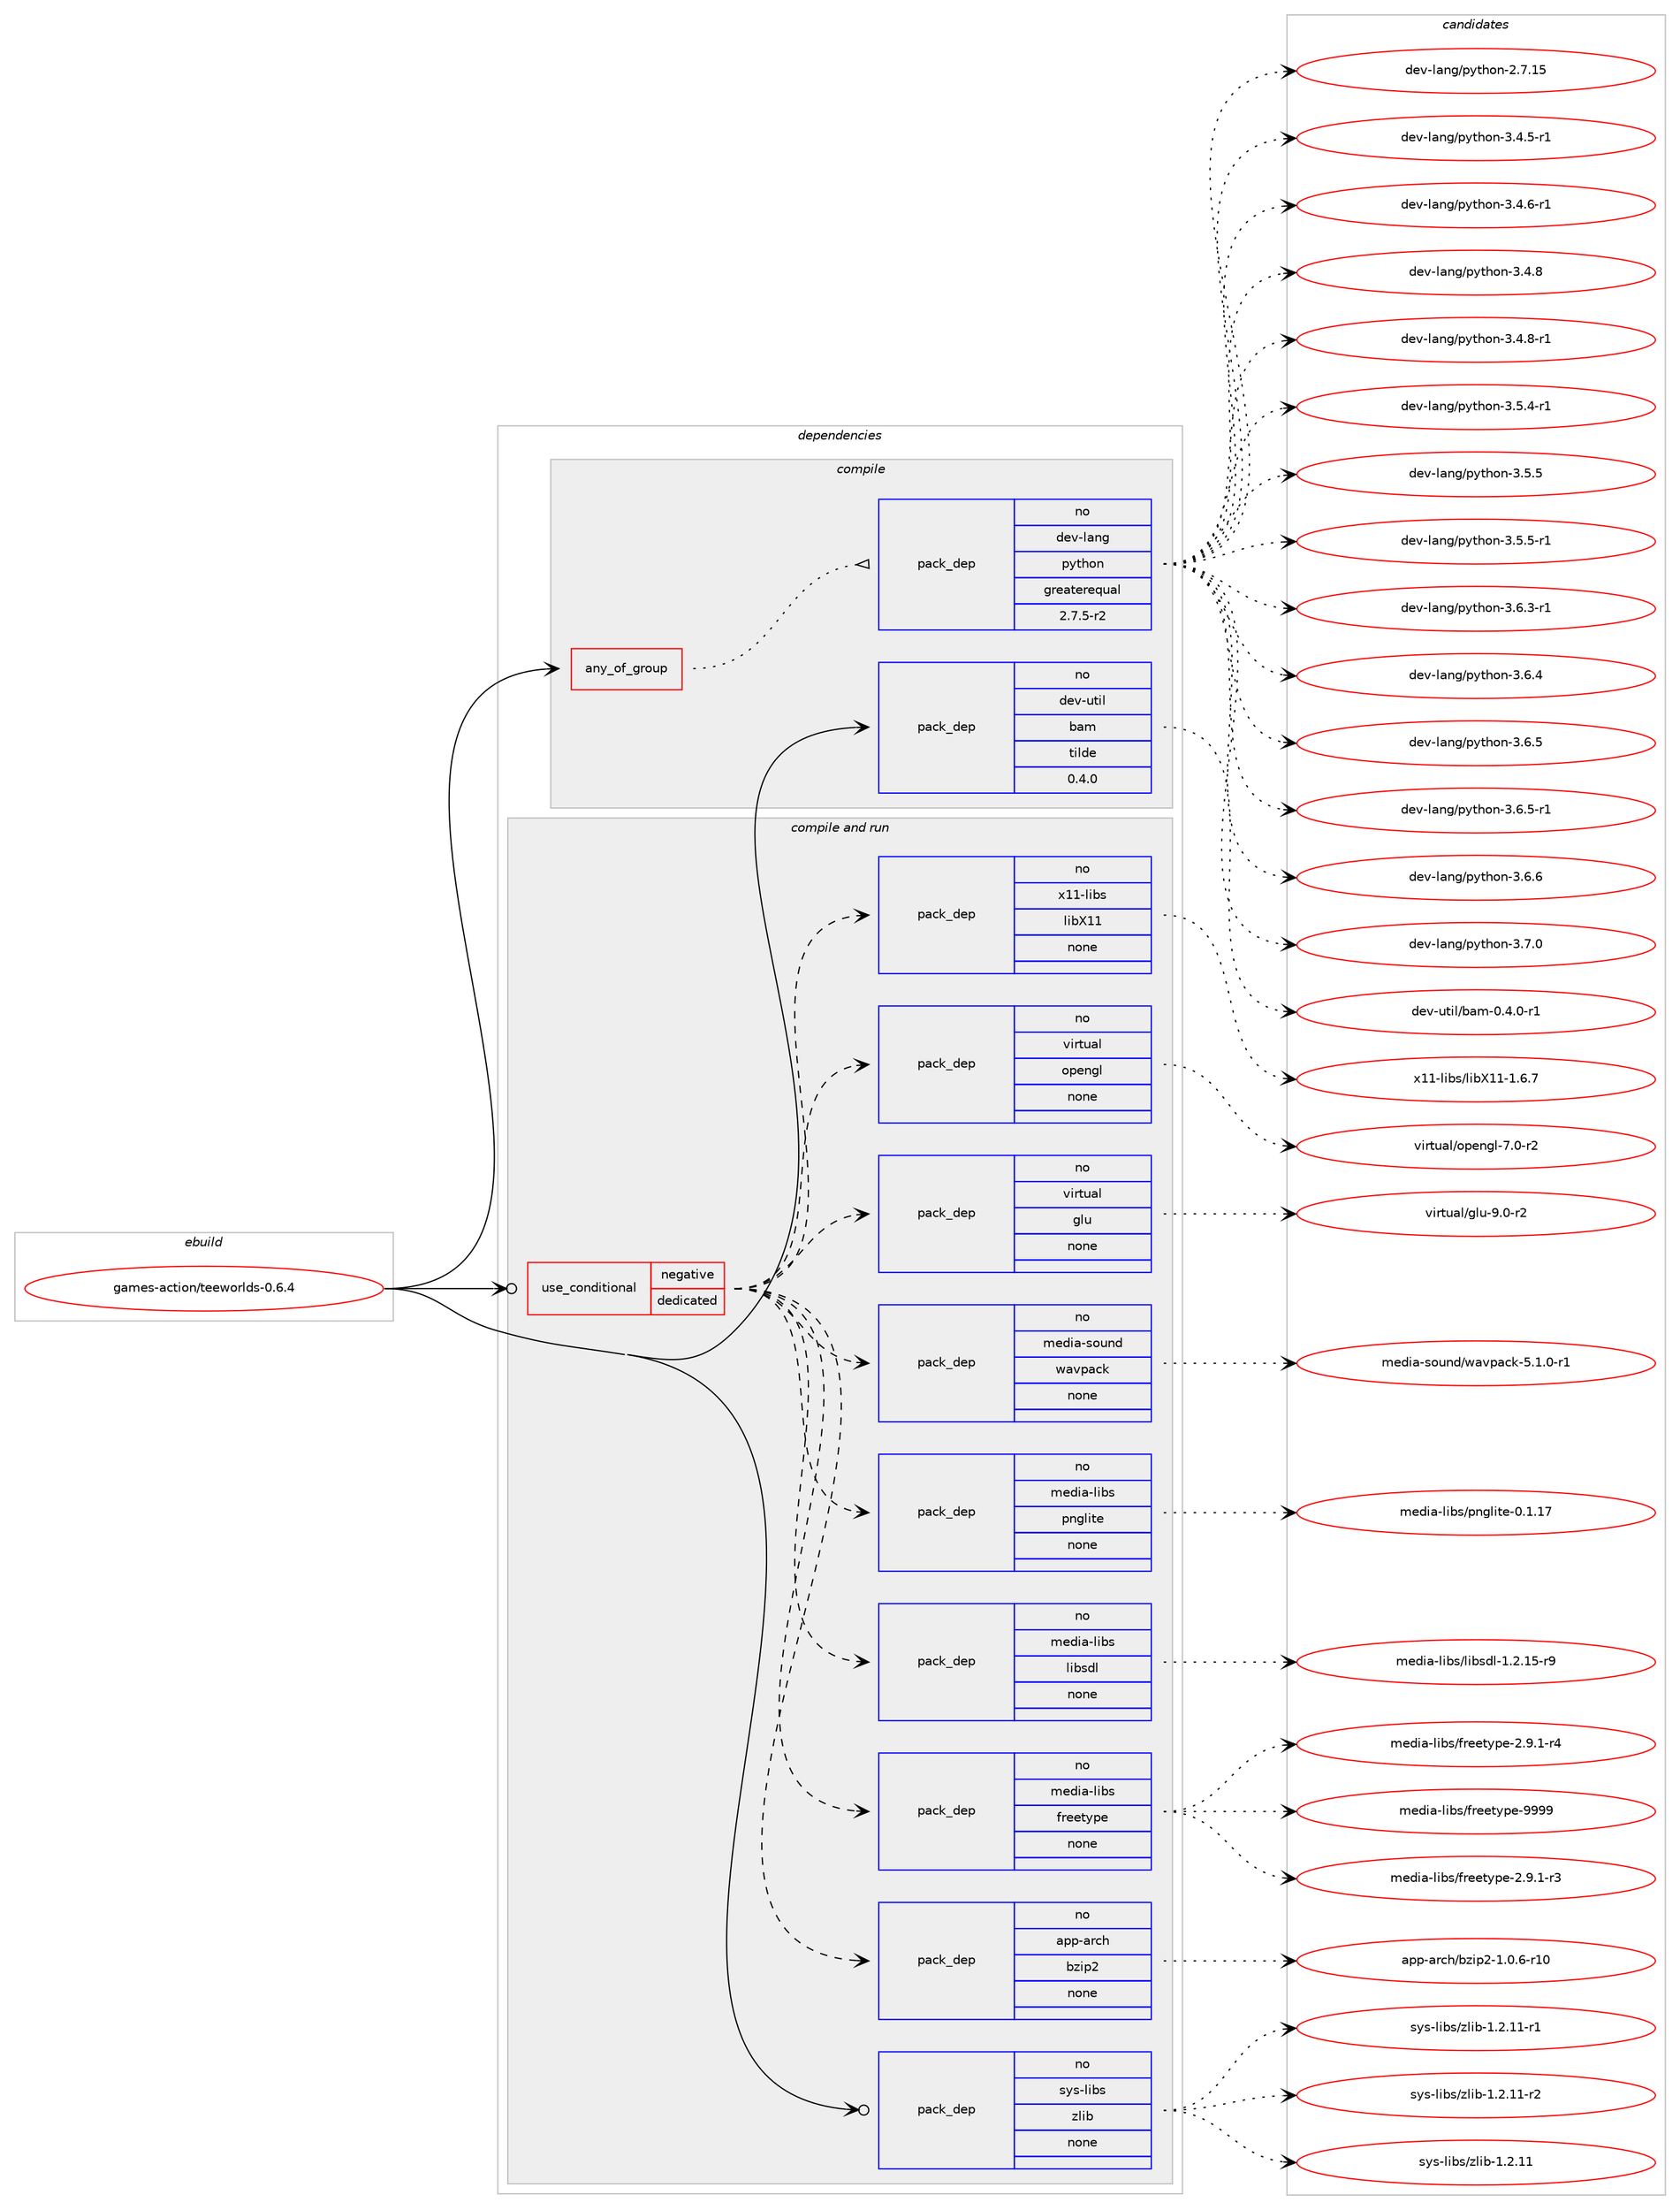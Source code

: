 digraph prolog {

# *************
# Graph options
# *************

newrank=true;
concentrate=true;
compound=true;
graph [rankdir=LR,fontname=Helvetica,fontsize=10,ranksep=1.5];#, ranksep=2.5, nodesep=0.2];
edge  [arrowhead=vee];
node  [fontname=Helvetica,fontsize=10];

# **********
# The ebuild
# **********

subgraph cluster_leftcol {
color=gray;
rank=same;
label=<<i>ebuild</i>>;
id [label="games-action/teeworlds-0.6.4", color=red, width=4, href="../games-action/teeworlds-0.6.4.svg"];
}

# ****************
# The dependencies
# ****************

subgraph cluster_midcol {
color=gray;
label=<<i>dependencies</i>>;
subgraph cluster_compile {
fillcolor="#eeeeee";
style=filled;
label=<<i>compile</i>>;
subgraph any67 {
dependency1628 [label=<<TABLE BORDER="0" CELLBORDER="1" CELLSPACING="0" CELLPADDING="4"><TR><TD CELLPADDING="10">any_of_group</TD></TR></TABLE>>, shape=none, color=red];subgraph pack1394 {
dependency1629 [label=<<TABLE BORDER="0" CELLBORDER="1" CELLSPACING="0" CELLPADDING="4" WIDTH="220"><TR><TD ROWSPAN="6" CELLPADDING="30">pack_dep</TD></TR><TR><TD WIDTH="110">no</TD></TR><TR><TD>dev-lang</TD></TR><TR><TD>python</TD></TR><TR><TD>greaterequal</TD></TR><TR><TD>2.7.5-r2</TD></TR></TABLE>>, shape=none, color=blue];
}
dependency1628:e -> dependency1629:w [weight=20,style="dotted",arrowhead="oinv"];
}
id:e -> dependency1628:w [weight=20,style="solid",arrowhead="vee"];
subgraph pack1395 {
dependency1630 [label=<<TABLE BORDER="0" CELLBORDER="1" CELLSPACING="0" CELLPADDING="4" WIDTH="220"><TR><TD ROWSPAN="6" CELLPADDING="30">pack_dep</TD></TR><TR><TD WIDTH="110">no</TD></TR><TR><TD>dev-util</TD></TR><TR><TD>bam</TD></TR><TR><TD>tilde</TD></TR><TR><TD>0.4.0</TD></TR></TABLE>>, shape=none, color=blue];
}
id:e -> dependency1630:w [weight=20,style="solid",arrowhead="vee"];
}
subgraph cluster_compileandrun {
fillcolor="#eeeeee";
style=filled;
label=<<i>compile and run</i>>;
subgraph cond166 {
dependency1631 [label=<<TABLE BORDER="0" CELLBORDER="1" CELLSPACING="0" CELLPADDING="4"><TR><TD ROWSPAN="3" CELLPADDING="10">use_conditional</TD></TR><TR><TD>negative</TD></TR><TR><TD>dedicated</TD></TR></TABLE>>, shape=none, color=red];
subgraph pack1396 {
dependency1632 [label=<<TABLE BORDER="0" CELLBORDER="1" CELLSPACING="0" CELLPADDING="4" WIDTH="220"><TR><TD ROWSPAN="6" CELLPADDING="30">pack_dep</TD></TR><TR><TD WIDTH="110">no</TD></TR><TR><TD>app-arch</TD></TR><TR><TD>bzip2</TD></TR><TR><TD>none</TD></TR><TR><TD></TD></TR></TABLE>>, shape=none, color=blue];
}
dependency1631:e -> dependency1632:w [weight=20,style="dashed",arrowhead="vee"];
subgraph pack1397 {
dependency1633 [label=<<TABLE BORDER="0" CELLBORDER="1" CELLSPACING="0" CELLPADDING="4" WIDTH="220"><TR><TD ROWSPAN="6" CELLPADDING="30">pack_dep</TD></TR><TR><TD WIDTH="110">no</TD></TR><TR><TD>media-libs</TD></TR><TR><TD>freetype</TD></TR><TR><TD>none</TD></TR><TR><TD></TD></TR></TABLE>>, shape=none, color=blue];
}
dependency1631:e -> dependency1633:w [weight=20,style="dashed",arrowhead="vee"];
subgraph pack1398 {
dependency1634 [label=<<TABLE BORDER="0" CELLBORDER="1" CELLSPACING="0" CELLPADDING="4" WIDTH="220"><TR><TD ROWSPAN="6" CELLPADDING="30">pack_dep</TD></TR><TR><TD WIDTH="110">no</TD></TR><TR><TD>media-libs</TD></TR><TR><TD>libsdl</TD></TR><TR><TD>none</TD></TR><TR><TD></TD></TR></TABLE>>, shape=none, color=blue];
}
dependency1631:e -> dependency1634:w [weight=20,style="dashed",arrowhead="vee"];
subgraph pack1399 {
dependency1635 [label=<<TABLE BORDER="0" CELLBORDER="1" CELLSPACING="0" CELLPADDING="4" WIDTH="220"><TR><TD ROWSPAN="6" CELLPADDING="30">pack_dep</TD></TR><TR><TD WIDTH="110">no</TD></TR><TR><TD>media-libs</TD></TR><TR><TD>pnglite</TD></TR><TR><TD>none</TD></TR><TR><TD></TD></TR></TABLE>>, shape=none, color=blue];
}
dependency1631:e -> dependency1635:w [weight=20,style="dashed",arrowhead="vee"];
subgraph pack1400 {
dependency1636 [label=<<TABLE BORDER="0" CELLBORDER="1" CELLSPACING="0" CELLPADDING="4" WIDTH="220"><TR><TD ROWSPAN="6" CELLPADDING="30">pack_dep</TD></TR><TR><TD WIDTH="110">no</TD></TR><TR><TD>media-sound</TD></TR><TR><TD>wavpack</TD></TR><TR><TD>none</TD></TR><TR><TD></TD></TR></TABLE>>, shape=none, color=blue];
}
dependency1631:e -> dependency1636:w [weight=20,style="dashed",arrowhead="vee"];
subgraph pack1401 {
dependency1637 [label=<<TABLE BORDER="0" CELLBORDER="1" CELLSPACING="0" CELLPADDING="4" WIDTH="220"><TR><TD ROWSPAN="6" CELLPADDING="30">pack_dep</TD></TR><TR><TD WIDTH="110">no</TD></TR><TR><TD>virtual</TD></TR><TR><TD>glu</TD></TR><TR><TD>none</TD></TR><TR><TD></TD></TR></TABLE>>, shape=none, color=blue];
}
dependency1631:e -> dependency1637:w [weight=20,style="dashed",arrowhead="vee"];
subgraph pack1402 {
dependency1638 [label=<<TABLE BORDER="0" CELLBORDER="1" CELLSPACING="0" CELLPADDING="4" WIDTH="220"><TR><TD ROWSPAN="6" CELLPADDING="30">pack_dep</TD></TR><TR><TD WIDTH="110">no</TD></TR><TR><TD>virtual</TD></TR><TR><TD>opengl</TD></TR><TR><TD>none</TD></TR><TR><TD></TD></TR></TABLE>>, shape=none, color=blue];
}
dependency1631:e -> dependency1638:w [weight=20,style="dashed",arrowhead="vee"];
subgraph pack1403 {
dependency1639 [label=<<TABLE BORDER="0" CELLBORDER="1" CELLSPACING="0" CELLPADDING="4" WIDTH="220"><TR><TD ROWSPAN="6" CELLPADDING="30">pack_dep</TD></TR><TR><TD WIDTH="110">no</TD></TR><TR><TD>x11-libs</TD></TR><TR><TD>libX11</TD></TR><TR><TD>none</TD></TR><TR><TD></TD></TR></TABLE>>, shape=none, color=blue];
}
dependency1631:e -> dependency1639:w [weight=20,style="dashed",arrowhead="vee"];
}
id:e -> dependency1631:w [weight=20,style="solid",arrowhead="odotvee"];
subgraph pack1404 {
dependency1640 [label=<<TABLE BORDER="0" CELLBORDER="1" CELLSPACING="0" CELLPADDING="4" WIDTH="220"><TR><TD ROWSPAN="6" CELLPADDING="30">pack_dep</TD></TR><TR><TD WIDTH="110">no</TD></TR><TR><TD>sys-libs</TD></TR><TR><TD>zlib</TD></TR><TR><TD>none</TD></TR><TR><TD></TD></TR></TABLE>>, shape=none, color=blue];
}
id:e -> dependency1640:w [weight=20,style="solid",arrowhead="odotvee"];
}
subgraph cluster_run {
fillcolor="#eeeeee";
style=filled;
label=<<i>run</i>>;
}
}

# **************
# The candidates
# **************

subgraph cluster_choices {
rank=same;
color=gray;
label=<<i>candidates</i>>;

subgraph choice1394 {
color=black;
nodesep=1;
choice10010111845108971101034711212111610411111045504655464953 [label="dev-lang/python-2.7.15", color=red, width=4,href="../dev-lang/python-2.7.15.svg"];
choice1001011184510897110103471121211161041111104551465246534511449 [label="dev-lang/python-3.4.5-r1", color=red, width=4,href="../dev-lang/python-3.4.5-r1.svg"];
choice1001011184510897110103471121211161041111104551465246544511449 [label="dev-lang/python-3.4.6-r1", color=red, width=4,href="../dev-lang/python-3.4.6-r1.svg"];
choice100101118451089711010347112121116104111110455146524656 [label="dev-lang/python-3.4.8", color=red, width=4,href="../dev-lang/python-3.4.8.svg"];
choice1001011184510897110103471121211161041111104551465246564511449 [label="dev-lang/python-3.4.8-r1", color=red, width=4,href="../dev-lang/python-3.4.8-r1.svg"];
choice1001011184510897110103471121211161041111104551465346524511449 [label="dev-lang/python-3.5.4-r1", color=red, width=4,href="../dev-lang/python-3.5.4-r1.svg"];
choice100101118451089711010347112121116104111110455146534653 [label="dev-lang/python-3.5.5", color=red, width=4,href="../dev-lang/python-3.5.5.svg"];
choice1001011184510897110103471121211161041111104551465346534511449 [label="dev-lang/python-3.5.5-r1", color=red, width=4,href="../dev-lang/python-3.5.5-r1.svg"];
choice1001011184510897110103471121211161041111104551465446514511449 [label="dev-lang/python-3.6.3-r1", color=red, width=4,href="../dev-lang/python-3.6.3-r1.svg"];
choice100101118451089711010347112121116104111110455146544652 [label="dev-lang/python-3.6.4", color=red, width=4,href="../dev-lang/python-3.6.4.svg"];
choice100101118451089711010347112121116104111110455146544653 [label="dev-lang/python-3.6.5", color=red, width=4,href="../dev-lang/python-3.6.5.svg"];
choice1001011184510897110103471121211161041111104551465446534511449 [label="dev-lang/python-3.6.5-r1", color=red, width=4,href="../dev-lang/python-3.6.5-r1.svg"];
choice100101118451089711010347112121116104111110455146544654 [label="dev-lang/python-3.6.6", color=red, width=4,href="../dev-lang/python-3.6.6.svg"];
choice100101118451089711010347112121116104111110455146554648 [label="dev-lang/python-3.7.0", color=red, width=4,href="../dev-lang/python-3.7.0.svg"];
dependency1629:e -> choice10010111845108971101034711212111610411111045504655464953:w [style=dotted,weight="100"];
dependency1629:e -> choice1001011184510897110103471121211161041111104551465246534511449:w [style=dotted,weight="100"];
dependency1629:e -> choice1001011184510897110103471121211161041111104551465246544511449:w [style=dotted,weight="100"];
dependency1629:e -> choice100101118451089711010347112121116104111110455146524656:w [style=dotted,weight="100"];
dependency1629:e -> choice1001011184510897110103471121211161041111104551465246564511449:w [style=dotted,weight="100"];
dependency1629:e -> choice1001011184510897110103471121211161041111104551465346524511449:w [style=dotted,weight="100"];
dependency1629:e -> choice100101118451089711010347112121116104111110455146534653:w [style=dotted,weight="100"];
dependency1629:e -> choice1001011184510897110103471121211161041111104551465346534511449:w [style=dotted,weight="100"];
dependency1629:e -> choice1001011184510897110103471121211161041111104551465446514511449:w [style=dotted,weight="100"];
dependency1629:e -> choice100101118451089711010347112121116104111110455146544652:w [style=dotted,weight="100"];
dependency1629:e -> choice100101118451089711010347112121116104111110455146544653:w [style=dotted,weight="100"];
dependency1629:e -> choice1001011184510897110103471121211161041111104551465446534511449:w [style=dotted,weight="100"];
dependency1629:e -> choice100101118451089711010347112121116104111110455146544654:w [style=dotted,weight="100"];
dependency1629:e -> choice100101118451089711010347112121116104111110455146554648:w [style=dotted,weight="100"];
}
subgraph choice1395 {
color=black;
nodesep=1;
choice100101118451171161051084798971094548465246484511449 [label="dev-util/bam-0.4.0-r1", color=red, width=4,href="../dev-util/bam-0.4.0-r1.svg"];
dependency1630:e -> choice100101118451171161051084798971094548465246484511449:w [style=dotted,weight="100"];
}
subgraph choice1396 {
color=black;
nodesep=1;
choice97112112459711499104479812210511250454946484654451144948 [label="app-arch/bzip2-1.0.6-r10", color=red, width=4,href="../app-arch/bzip2-1.0.6-r10.svg"];
dependency1632:e -> choice97112112459711499104479812210511250454946484654451144948:w [style=dotted,weight="100"];
}
subgraph choice1397 {
color=black;
nodesep=1;
choice109101100105974510810598115471021141011011161211121014550465746494511451 [label="media-libs/freetype-2.9.1-r3", color=red, width=4,href="../media-libs/freetype-2.9.1-r3.svg"];
choice109101100105974510810598115471021141011011161211121014550465746494511452 [label="media-libs/freetype-2.9.1-r4", color=red, width=4,href="../media-libs/freetype-2.9.1-r4.svg"];
choice109101100105974510810598115471021141011011161211121014557575757 [label="media-libs/freetype-9999", color=red, width=4,href="../media-libs/freetype-9999.svg"];
dependency1633:e -> choice109101100105974510810598115471021141011011161211121014550465746494511451:w [style=dotted,weight="100"];
dependency1633:e -> choice109101100105974510810598115471021141011011161211121014550465746494511452:w [style=dotted,weight="100"];
dependency1633:e -> choice109101100105974510810598115471021141011011161211121014557575757:w [style=dotted,weight="100"];
}
subgraph choice1398 {
color=black;
nodesep=1;
choice1091011001059745108105981154710810598115100108454946504649534511457 [label="media-libs/libsdl-1.2.15-r9", color=red, width=4,href="../media-libs/libsdl-1.2.15-r9.svg"];
dependency1634:e -> choice1091011001059745108105981154710810598115100108454946504649534511457:w [style=dotted,weight="100"];
}
subgraph choice1399 {
color=black;
nodesep=1;
choice1091011001059745108105981154711211010310810511610145484649464955 [label="media-libs/pnglite-0.1.17", color=red, width=4,href="../media-libs/pnglite-0.1.17.svg"];
dependency1635:e -> choice1091011001059745108105981154711211010310810511610145484649464955:w [style=dotted,weight="100"];
}
subgraph choice1400 {
color=black;
nodesep=1;
choice1091011001059745115111117110100471199711811297991074553464946484511449 [label="media-sound/wavpack-5.1.0-r1", color=red, width=4,href="../media-sound/wavpack-5.1.0-r1.svg"];
dependency1636:e -> choice1091011001059745115111117110100471199711811297991074553464946484511449:w [style=dotted,weight="100"];
}
subgraph choice1401 {
color=black;
nodesep=1;
choice1181051141161179710847103108117455746484511450 [label="virtual/glu-9.0-r2", color=red, width=4,href="../virtual/glu-9.0-r2.svg"];
dependency1637:e -> choice1181051141161179710847103108117455746484511450:w [style=dotted,weight="100"];
}
subgraph choice1402 {
color=black;
nodesep=1;
choice1181051141161179710847111112101110103108455546484511450 [label="virtual/opengl-7.0-r2", color=red, width=4,href="../virtual/opengl-7.0-r2.svg"];
dependency1638:e -> choice1181051141161179710847111112101110103108455546484511450:w [style=dotted,weight="100"];
}
subgraph choice1403 {
color=black;
nodesep=1;
choice120494945108105981154710810598884949454946544655 [label="x11-libs/libX11-1.6.7", color=red, width=4,href="../x11-libs/libX11-1.6.7.svg"];
dependency1639:e -> choice120494945108105981154710810598884949454946544655:w [style=dotted,weight="100"];
}
subgraph choice1404 {
color=black;
nodesep=1;
choice1151211154510810598115471221081059845494650464949 [label="sys-libs/zlib-1.2.11", color=red, width=4,href="../sys-libs/zlib-1.2.11.svg"];
choice11512111545108105981154712210810598454946504649494511449 [label="sys-libs/zlib-1.2.11-r1", color=red, width=4,href="../sys-libs/zlib-1.2.11-r1.svg"];
choice11512111545108105981154712210810598454946504649494511450 [label="sys-libs/zlib-1.2.11-r2", color=red, width=4,href="../sys-libs/zlib-1.2.11-r2.svg"];
dependency1640:e -> choice1151211154510810598115471221081059845494650464949:w [style=dotted,weight="100"];
dependency1640:e -> choice11512111545108105981154712210810598454946504649494511449:w [style=dotted,weight="100"];
dependency1640:e -> choice11512111545108105981154712210810598454946504649494511450:w [style=dotted,weight="100"];
}
}

}
